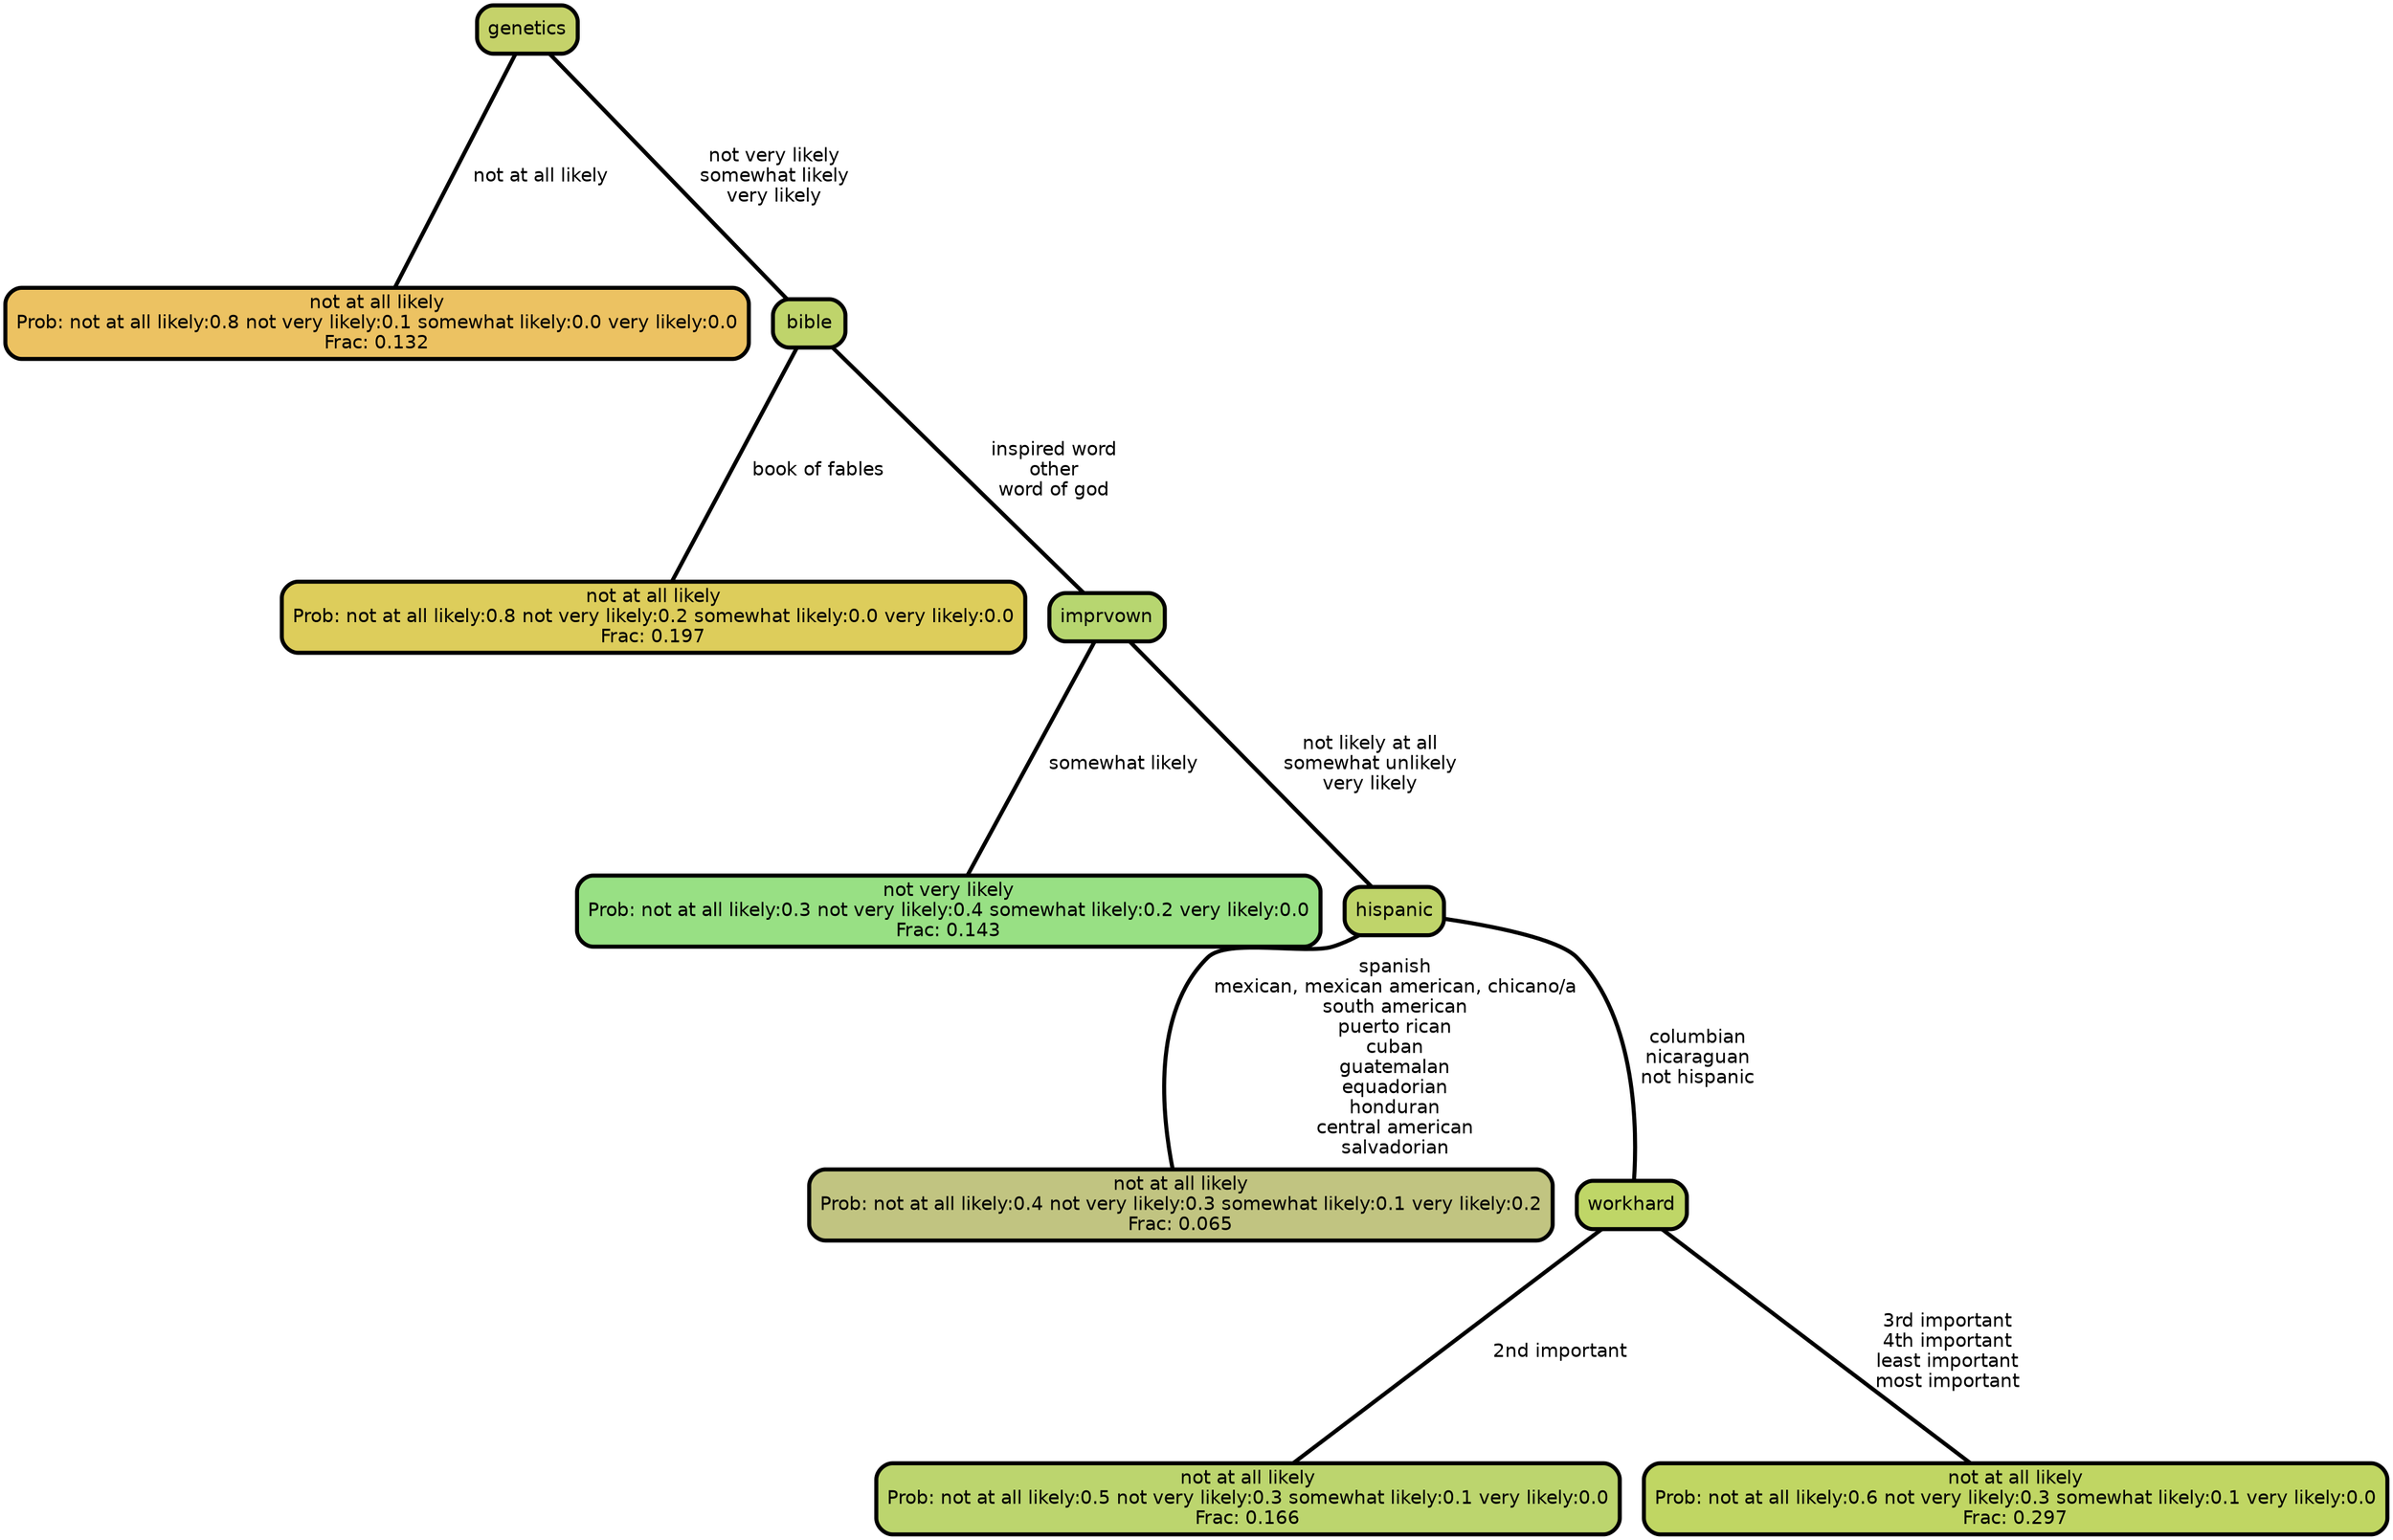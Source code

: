 graph Tree {
node [shape=box, style="filled, rounded",color="black",penwidth="3",fontcolor="black",                 fontname=helvetica] ;
graph [ranksep="0 equally", splines=straight,                 bgcolor=transparent, dpi=200] ;
edge [fontname=helvetica, color=black] ;
0 [label="not at all likely
Prob: not at all likely:0.8 not very likely:0.1 somewhat likely:0.0 very likely:0.0
Frac: 0.132", fillcolor="#ecc262"] ;
1 [label="genetics", fillcolor="#c5d26a"] ;
2 [label="not at all likely
Prob: not at all likely:0.8 not very likely:0.2 somewhat likely:0.0 very likely:0.0
Frac: 0.197", fillcolor="#ddcd5b"] ;
3 [label="bible", fillcolor="#bfd46b"] ;
4 [label="not very likely
Prob: not at all likely:0.3 not very likely:0.4 somewhat likely:0.2 very likely:0.0
Frac: 0.143", fillcolor="#98e084"] ;
5 [label="imprvown", fillcolor="#b7d670"] ;
6 [label="not at all likely
Prob: not at all likely:0.4 not very likely:0.3 somewhat likely:0.1 very likely:0.2
Frac: 0.065", fillcolor="#c1c481"] ;
7 [label="hispanic", fillcolor="#bfd46a"] ;
8 [label="not at all likely
Prob: not at all likely:0.5 not very likely:0.3 somewhat likely:0.1 very likely:0.0
Frac: 0.166", fillcolor="#bcd56e"] ;
9 [label="workhard", fillcolor="#bfd667"] ;
10 [label="not at all likely
Prob: not at all likely:0.6 not very likely:0.3 somewhat likely:0.1 very likely:0.0
Frac: 0.297", fillcolor="#c0d663"] ;
1 -- 0 [label=" not at all likely",penwidth=3] ;
1 -- 3 [label=" not very likely\n somewhat likely\n very likely",penwidth=3] ;
3 -- 2 [label=" book of fables",penwidth=3] ;
3 -- 5 [label=" inspired word\n other\n word of god",penwidth=3] ;
5 -- 4 [label=" somewhat likely",penwidth=3] ;
5 -- 7 [label=" not likely at all\n somewhat unlikely\n very likely",penwidth=3] ;
7 -- 6 [label=" spanish\n mexican, mexican american, chicano/a\n south american\n puerto rican\n cuban\n guatemalan\n equadorian\n honduran\n central american\n salvadorian",penwidth=3] ;
7 -- 9 [label=" columbian\n nicaraguan\n not hispanic",penwidth=3] ;
9 -- 8 [label=" 2nd important",penwidth=3] ;
9 -- 10 [label=" 3rd important\n 4th important\n least important\n most important",penwidth=3] ;
{rank = same;}}